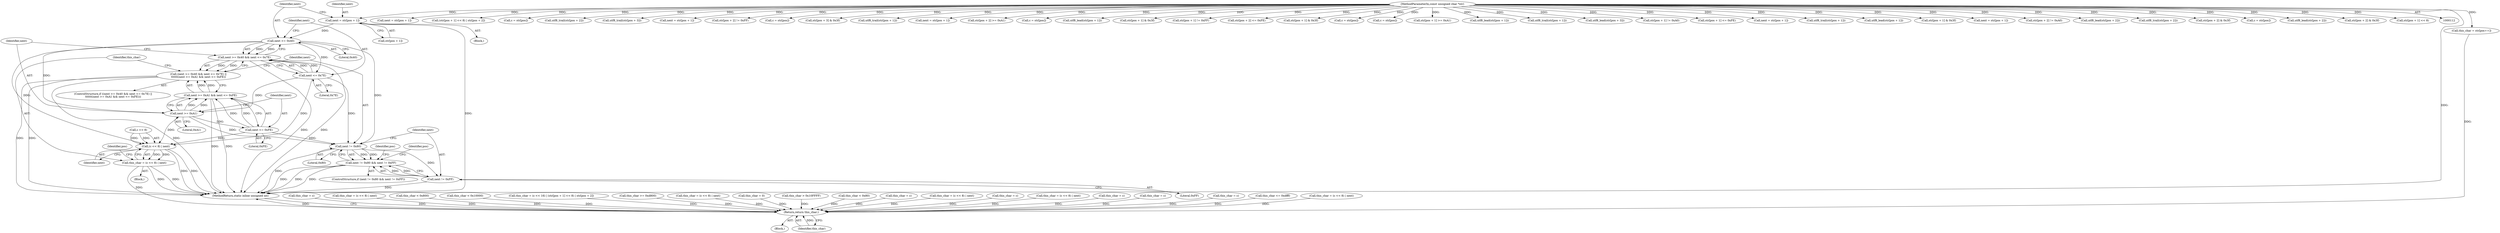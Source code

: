 digraph "0_php-src_0da8b8b801f9276359262f1ef8274c7812d3dfda?w=1_3@array" {
"1000594" [label="(Call,next = str[pos + 1])"];
"1000114" [label="(MethodParameterIn,const unsigned char *str)"];
"1000604" [label="(Call,next >= 0x40)"];
"1000603" [label="(Call,next >= 0x40 && next <= 0x7E)"];
"1000602" [label="(Call,(next >= 0x40 && next <= 0x7E) ||\n\t\t\t\t\t\t(next >= 0xA1 && next <= 0xFE))"];
"1000607" [label="(Call,next <= 0x7E)"];
"1000611" [label="(Call,next >= 0xA1)"];
"1000610" [label="(Call,next >= 0xA1 && next <= 0xFE)"];
"1000614" [label="(Call,next <= 0xFE)"];
"1000620" [label="(Call,(c << 8) | next)"];
"1000618" [label="(Call,this_char = (c << 8) | next)"];
"1001107" [label="(Return,return this_char;)"];
"1000628" [label="(Call,next != 0x80)"];
"1000627" [label="(Call,next != 0x80 && next != 0xFF)"];
"1000631" [label="(Call,next != 0xFF)"];
"1000561" [label="(Call,this_char = c)"];
"1000868" [label="(Call,this_char = (c << 8) | next)"];
"1000326" [label="(Call,this_char < 0x800)"];
"1000681" [label="(Call,next = str[pos + 1])"];
"1001057" [label="(Call,(str[pos + 1] << 8) | str[pos + 2])"];
"1000114" [label="(MethodParameterIn,const unsigned char *str)"];
"1000595" [label="(Identifier,next)"];
"1000475" [label="(Call,this_char < 0x10000)"];
"1000628" [label="(Call,next != 0x80)"];
"1000829" [label="(Call,c = str[pos])"];
"1000376" [label="(Call,utf8_trail(str[pos + 2]))"];
"1000383" [label="(Call,utf8_trail(str[pos + 3]))"];
"1000852" [label="(Call,next = str[pos + 1])"];
"1001051" [label="(Call,this_char = (c << 16) | (str[pos + 1] << 8) | str[pos + 2])"];
"1001035" [label="(Call,str[pos + 2] != 0xFF)"];
"1000594" [label="(Call,next = str[pos + 1])"];
"1000336" [label="(Call,this_char >= 0xd800)"];
"1001107" [label="(Return,return this_char;)"];
"1000601" [label="(ControlStructure,if ((next >= 0x40 && next <= 0x7E) ||\n\t\t\t\t\t\t(next >= 0xA1 && next <= 0xFE)))"];
"1000608" [label="(Identifier,next)"];
"1000923" [label="(Call,this_char = (c << 8) | next)"];
"1000658" [label="(Call,c = str[pos])"];
"1000614" [label="(Call,next <= 0xFE)"];
"1000615" [label="(Identifier,next)"];
"1000632" [label="(Identifier,next)"];
"1000466" [label="(Call,str[pos + 3] & 0x3f)"];
"1000605" [label="(Identifier,next)"];
"1000125" [label="(Call,this_char = 0)"];
"1000620" [label="(Call,(c << 8) | next)"];
"1000611" [label="(Call,next >= 0xA1)"];
"1000478" [label="(Call,this_char > 0x10FFFF)"];
"1000630" [label="(Literal,0x80)"];
"1000253" [label="(Call,utf8_trail(str[pos + 1]))"];
"1000603" [label="(Call,next >= 0x40 && next <= 0x7E)"];
"1000118" [label="(Block,)"];
"1000766" [label="(Call,next = str[pos + 1])"];
"1000983" [label="(Call,str[pos + 2] >= 0xA1)"];
"1001108" [label="(Identifier,this_char)"];
"1000150" [label="(Call,c = str[pos])"];
"1000200" [label="(Call,utf8_lead(str[pos + 1]))"];
"1000216" [label="(Call,str[pos + 1] & 0x3f)"];
"1000636" [label="(Identifier,pos)"];
"1000607" [label="(Call,next <= 0x7E)"];
"1000224" [label="(Call,this_char < 0x80)"];
"1001011" [label="(Call,str[pos + 1] != 0xFF)"];
"1000618" [label="(Call,this_char = (c << 8) | next)"];
"1000990" [label="(Call,str[pos + 2] <= 0xFE)"];
"1000633" [label="(Literal,0xFF)"];
"1000617" [label="(Block,)"];
"1000613" [label="(Literal,0xA1)"];
"1000160" [label="(Call,this_char = c)"];
"1000448" [label="(Call,str[pos + 1] & 0x3f)"];
"1000497" [label="(Call,c = str[pos])"];
"1000571" [label="(Call,c = str[pos])"];
"1000644" [label="(Identifier,pos)"];
"1000967" [label="(Call,str[pos + 1] >= 0xA1)"];
"1000395" [label="(Call,utf8_lead(str[pos + 1]))"];
"1000368" [label="(Call,utf8_trail(str[pos + 1]))"];
"1000777" [label="(Call,this_char = (c << 8) | next)"];
"1000814" [label="(Call,this_char = c)"];
"1000425" [label="(Call,utf8_lead(str[pos + 3]))"];
"1000616" [label="(Literal,0xFE)"];
"1000631" [label="(Call,next != 0xFF)"];
"1001004" [label="(Call,str[pos + 1] != 0xA0)"];
"1000692" [label="(Call,this_char = (c << 8) | next)"];
"1000974" [label="(Call,str[pos + 1] <= 0xFE)"];
"1000520" [label="(Call,next = str[pos + 1])"];
"1000629" [label="(Identifier,next)"];
"1000190" [label="(Call,utf8_trail(str[pos + 1]))"];
"1000627" [label="(Call,next != 0x80 && next != 0xFF)"];
"1001109" [label="(MethodReturn,static inline unsigned int)"];
"1000272" [label="(Call,utf8_lead(str[pos + 1]))"];
"1000626" [label="(ControlStructure,if (next != 0x80 && next != 0xFF))"];
"1000310" [label="(Call,str[pos + 1] & 0x3f)"];
"1000609" [label="(Literal,0x7E)"];
"1000584" [label="(Block,)"];
"1000907" [label="(Call,next = str[pos + 1])"];
"1000720" [label="(Call,this_char = c)"];
"1001083" [label="(Call,this_char = c)"];
"1000624" [label="(Identifier,next)"];
"1000619" [label="(Identifier,this_char)"];
"1001028" [label="(Call,str[pos + 2] != 0xA0)"];
"1001096" [label="(Call,this_char = str[pos++])"];
"1000641" [label="(Identifier,pos)"];
"1000648" [label="(Call,this_char = c)"];
"1000410" [label="(Call,utf8_lead(str[pos + 2]))"];
"1000602" [label="(Call,(next >= 0x40 && next <= 0x7E) ||\n\t\t\t\t\t\t(next >= 0xA1 && next <= 0xFE))"];
"1000604" [label="(Call,next >= 0x40)"];
"1000260" [label="(Call,utf8_trail(str[pos + 2]))"];
"1000318" [label="(Call,str[pos + 2] & 0x3f)"];
"1000621" [label="(Call,c << 8)"];
"1000735" [label="(Call,c = str[pos])"];
"1000610" [label="(Call,next >= 0xA1 && next <= 0xFE)"];
"1000287" [label="(Call,utf8_lead(str[pos + 2]))"];
"1000339" [label="(Call,this_char <= 0xdfff)"];
"1000544" [label="(Call,this_char = (c << 8) | next)"];
"1000606" [label="(Literal,0x40)"];
"1000596" [label="(Call,str[pos + 1])"];
"1000458" [label="(Call,str[pos + 2] & 0x3f)"];
"1000612" [label="(Identifier,next)"];
"1001058" [label="(Call,str[pos + 1] << 8)"];
"1000594" -> "1000584"  [label="AST: "];
"1000594" -> "1000596"  [label="CFG: "];
"1000595" -> "1000594"  [label="AST: "];
"1000596" -> "1000594"  [label="AST: "];
"1000605" -> "1000594"  [label="CFG: "];
"1000594" -> "1001109"  [label="DDG: "];
"1000114" -> "1000594"  [label="DDG: "];
"1000594" -> "1000604"  [label="DDG: "];
"1000114" -> "1000112"  [label="AST: "];
"1000114" -> "1001109"  [label="DDG: "];
"1000114" -> "1000150"  [label="DDG: "];
"1000114" -> "1000190"  [label="DDG: "];
"1000114" -> "1000200"  [label="DDG: "];
"1000114" -> "1000216"  [label="DDG: "];
"1000114" -> "1000253"  [label="DDG: "];
"1000114" -> "1000260"  [label="DDG: "];
"1000114" -> "1000272"  [label="DDG: "];
"1000114" -> "1000287"  [label="DDG: "];
"1000114" -> "1000310"  [label="DDG: "];
"1000114" -> "1000318"  [label="DDG: "];
"1000114" -> "1000368"  [label="DDG: "];
"1000114" -> "1000376"  [label="DDG: "];
"1000114" -> "1000383"  [label="DDG: "];
"1000114" -> "1000395"  [label="DDG: "];
"1000114" -> "1000410"  [label="DDG: "];
"1000114" -> "1000425"  [label="DDG: "];
"1000114" -> "1000448"  [label="DDG: "];
"1000114" -> "1000458"  [label="DDG: "];
"1000114" -> "1000466"  [label="DDG: "];
"1000114" -> "1000497"  [label="DDG: "];
"1000114" -> "1000520"  [label="DDG: "];
"1000114" -> "1000571"  [label="DDG: "];
"1000114" -> "1000658"  [label="DDG: "];
"1000114" -> "1000681"  [label="DDG: "];
"1000114" -> "1000735"  [label="DDG: "];
"1000114" -> "1000766"  [label="DDG: "];
"1000114" -> "1000829"  [label="DDG: "];
"1000114" -> "1000852"  [label="DDG: "];
"1000114" -> "1000907"  [label="DDG: "];
"1000114" -> "1000967"  [label="DDG: "];
"1000114" -> "1000974"  [label="DDG: "];
"1000114" -> "1000983"  [label="DDG: "];
"1000114" -> "1000990"  [label="DDG: "];
"1000114" -> "1001004"  [label="DDG: "];
"1000114" -> "1001011"  [label="DDG: "];
"1000114" -> "1001028"  [label="DDG: "];
"1000114" -> "1001035"  [label="DDG: "];
"1000114" -> "1001058"  [label="DDG: "];
"1000114" -> "1001057"  [label="DDG: "];
"1000114" -> "1001096"  [label="DDG: "];
"1000604" -> "1000603"  [label="AST: "];
"1000604" -> "1000606"  [label="CFG: "];
"1000605" -> "1000604"  [label="AST: "];
"1000606" -> "1000604"  [label="AST: "];
"1000608" -> "1000604"  [label="CFG: "];
"1000603" -> "1000604"  [label="CFG: "];
"1000604" -> "1000603"  [label="DDG: "];
"1000604" -> "1000603"  [label="DDG: "];
"1000604" -> "1000607"  [label="DDG: "];
"1000604" -> "1000611"  [label="DDG: "];
"1000604" -> "1000620"  [label="DDG: "];
"1000604" -> "1000628"  [label="DDG: "];
"1000603" -> "1000602"  [label="AST: "];
"1000603" -> "1000607"  [label="CFG: "];
"1000607" -> "1000603"  [label="AST: "];
"1000612" -> "1000603"  [label="CFG: "];
"1000602" -> "1000603"  [label="CFG: "];
"1000603" -> "1001109"  [label="DDG: "];
"1000603" -> "1001109"  [label="DDG: "];
"1000603" -> "1000602"  [label="DDG: "];
"1000603" -> "1000602"  [label="DDG: "];
"1000607" -> "1000603"  [label="DDG: "];
"1000607" -> "1000603"  [label="DDG: "];
"1000602" -> "1000601"  [label="AST: "];
"1000602" -> "1000610"  [label="CFG: "];
"1000610" -> "1000602"  [label="AST: "];
"1000619" -> "1000602"  [label="CFG: "];
"1000629" -> "1000602"  [label="CFG: "];
"1000602" -> "1001109"  [label="DDG: "];
"1000602" -> "1001109"  [label="DDG: "];
"1000602" -> "1001109"  [label="DDG: "];
"1000610" -> "1000602"  [label="DDG: "];
"1000610" -> "1000602"  [label="DDG: "];
"1000607" -> "1000609"  [label="CFG: "];
"1000608" -> "1000607"  [label="AST: "];
"1000609" -> "1000607"  [label="AST: "];
"1000607" -> "1000611"  [label="DDG: "];
"1000607" -> "1000620"  [label="DDG: "];
"1000607" -> "1000628"  [label="DDG: "];
"1000611" -> "1000610"  [label="AST: "];
"1000611" -> "1000613"  [label="CFG: "];
"1000612" -> "1000611"  [label="AST: "];
"1000613" -> "1000611"  [label="AST: "];
"1000615" -> "1000611"  [label="CFG: "];
"1000610" -> "1000611"  [label="CFG: "];
"1000611" -> "1000610"  [label="DDG: "];
"1000611" -> "1000610"  [label="DDG: "];
"1000611" -> "1000614"  [label="DDG: "];
"1000611" -> "1000620"  [label="DDG: "];
"1000611" -> "1000628"  [label="DDG: "];
"1000610" -> "1000614"  [label="CFG: "];
"1000614" -> "1000610"  [label="AST: "];
"1000610" -> "1001109"  [label="DDG: "];
"1000610" -> "1001109"  [label="DDG: "];
"1000614" -> "1000610"  [label="DDG: "];
"1000614" -> "1000610"  [label="DDG: "];
"1000614" -> "1000616"  [label="CFG: "];
"1000615" -> "1000614"  [label="AST: "];
"1000616" -> "1000614"  [label="AST: "];
"1000614" -> "1000620"  [label="DDG: "];
"1000614" -> "1000628"  [label="DDG: "];
"1000620" -> "1000618"  [label="AST: "];
"1000620" -> "1000624"  [label="CFG: "];
"1000621" -> "1000620"  [label="AST: "];
"1000624" -> "1000620"  [label="AST: "];
"1000618" -> "1000620"  [label="CFG: "];
"1000620" -> "1001109"  [label="DDG: "];
"1000620" -> "1001109"  [label="DDG: "];
"1000620" -> "1000618"  [label="DDG: "];
"1000620" -> "1000618"  [label="DDG: "];
"1000621" -> "1000620"  [label="DDG: "];
"1000621" -> "1000620"  [label="DDG: "];
"1000618" -> "1000617"  [label="AST: "];
"1000619" -> "1000618"  [label="AST: "];
"1000644" -> "1000618"  [label="CFG: "];
"1000618" -> "1001109"  [label="DDG: "];
"1000618" -> "1001109"  [label="DDG: "];
"1000618" -> "1001107"  [label="DDG: "];
"1001107" -> "1000118"  [label="AST: "];
"1001107" -> "1001108"  [label="CFG: "];
"1001108" -> "1001107"  [label="AST: "];
"1001109" -> "1001107"  [label="CFG: "];
"1001107" -> "1001109"  [label="DDG: "];
"1001108" -> "1001107"  [label="DDG: "];
"1000561" -> "1001107"  [label="DDG: "];
"1000475" -> "1001107"  [label="DDG: "];
"1000814" -> "1001107"  [label="DDG: "];
"1001083" -> "1001107"  [label="DDG: "];
"1000648" -> "1001107"  [label="DDG: "];
"1000777" -> "1001107"  [label="DDG: "];
"1000326" -> "1001107"  [label="DDG: "];
"1000868" -> "1001107"  [label="DDG: "];
"1000125" -> "1001107"  [label="DDG: "];
"1000692" -> "1001107"  [label="DDG: "];
"1000224" -> "1001107"  [label="DDG: "];
"1001096" -> "1001107"  [label="DDG: "];
"1000478" -> "1001107"  [label="DDG: "];
"1000720" -> "1001107"  [label="DDG: "];
"1000339" -> "1001107"  [label="DDG: "];
"1000544" -> "1001107"  [label="DDG: "];
"1000336" -> "1001107"  [label="DDG: "];
"1001051" -> "1001107"  [label="DDG: "];
"1000923" -> "1001107"  [label="DDG: "];
"1000160" -> "1001107"  [label="DDG: "];
"1000628" -> "1000627"  [label="AST: "];
"1000628" -> "1000630"  [label="CFG: "];
"1000629" -> "1000628"  [label="AST: "];
"1000630" -> "1000628"  [label="AST: "];
"1000632" -> "1000628"  [label="CFG: "];
"1000627" -> "1000628"  [label="CFG: "];
"1000628" -> "1001109"  [label="DDG: "];
"1000628" -> "1000627"  [label="DDG: "];
"1000628" -> "1000627"  [label="DDG: "];
"1000628" -> "1000631"  [label="DDG: "];
"1000627" -> "1000626"  [label="AST: "];
"1000627" -> "1000631"  [label="CFG: "];
"1000631" -> "1000627"  [label="AST: "];
"1000636" -> "1000627"  [label="CFG: "];
"1000641" -> "1000627"  [label="CFG: "];
"1000627" -> "1001109"  [label="DDG: "];
"1000627" -> "1001109"  [label="DDG: "];
"1000627" -> "1001109"  [label="DDG: "];
"1000631" -> "1000627"  [label="DDG: "];
"1000631" -> "1000627"  [label="DDG: "];
"1000631" -> "1000633"  [label="CFG: "];
"1000632" -> "1000631"  [label="AST: "];
"1000633" -> "1000631"  [label="AST: "];
"1000631" -> "1001109"  [label="DDG: "];
}
